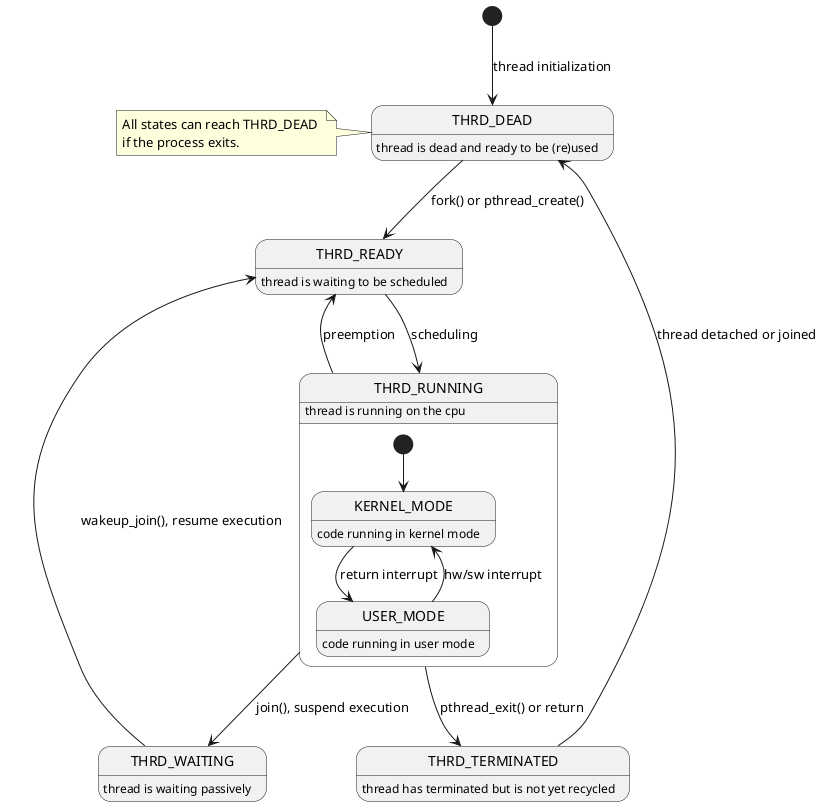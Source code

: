 @startuml
	[*] --> THRD_DEAD : thread initialization
	THRD_DEAD : thread is dead and ready to be (re)used
	THRD_READY : thread is waiting to be scheduled
	THRD_RUNNING : thread is running on the cpu
	THRD_WAITING : thread is waiting passively
	THRD_TERMINATED : thread has terminated but is not yet recycled

	THRD_DEAD --> THRD_READY : fork() or pthread_create()
	THRD_WAITING --> THRD_READY : wakeup_join(), resume execution
	THRD_READY --> THRD_RUNNING : scheduling
	THRD_RUNNING --> THRD_READY : preemption
	THRD_RUNNING --> THRD_WAITING : join(), suspend execution
	THRD_RUNNING --> THRD_TERMINATED : pthread_exit() or return 
	THRD_TERMINATED --> THRD_DEAD : thread detached or joined 

	state THRD_RUNNING {
		[*] --> KERNEL_MODE
		KERNEL_MODE : code running in kernel mode
		USER_MODE : code running in user mode
		USER_MODE --> KERNEL_MODE : hw/sw interrupt
		KERNEL_MODE --> USER_MODE : return interrupt
	}

	note left of THRD_DEAD
		All states can reach THRD_DEAD 
		if the process exits.
	end note
@enduml
